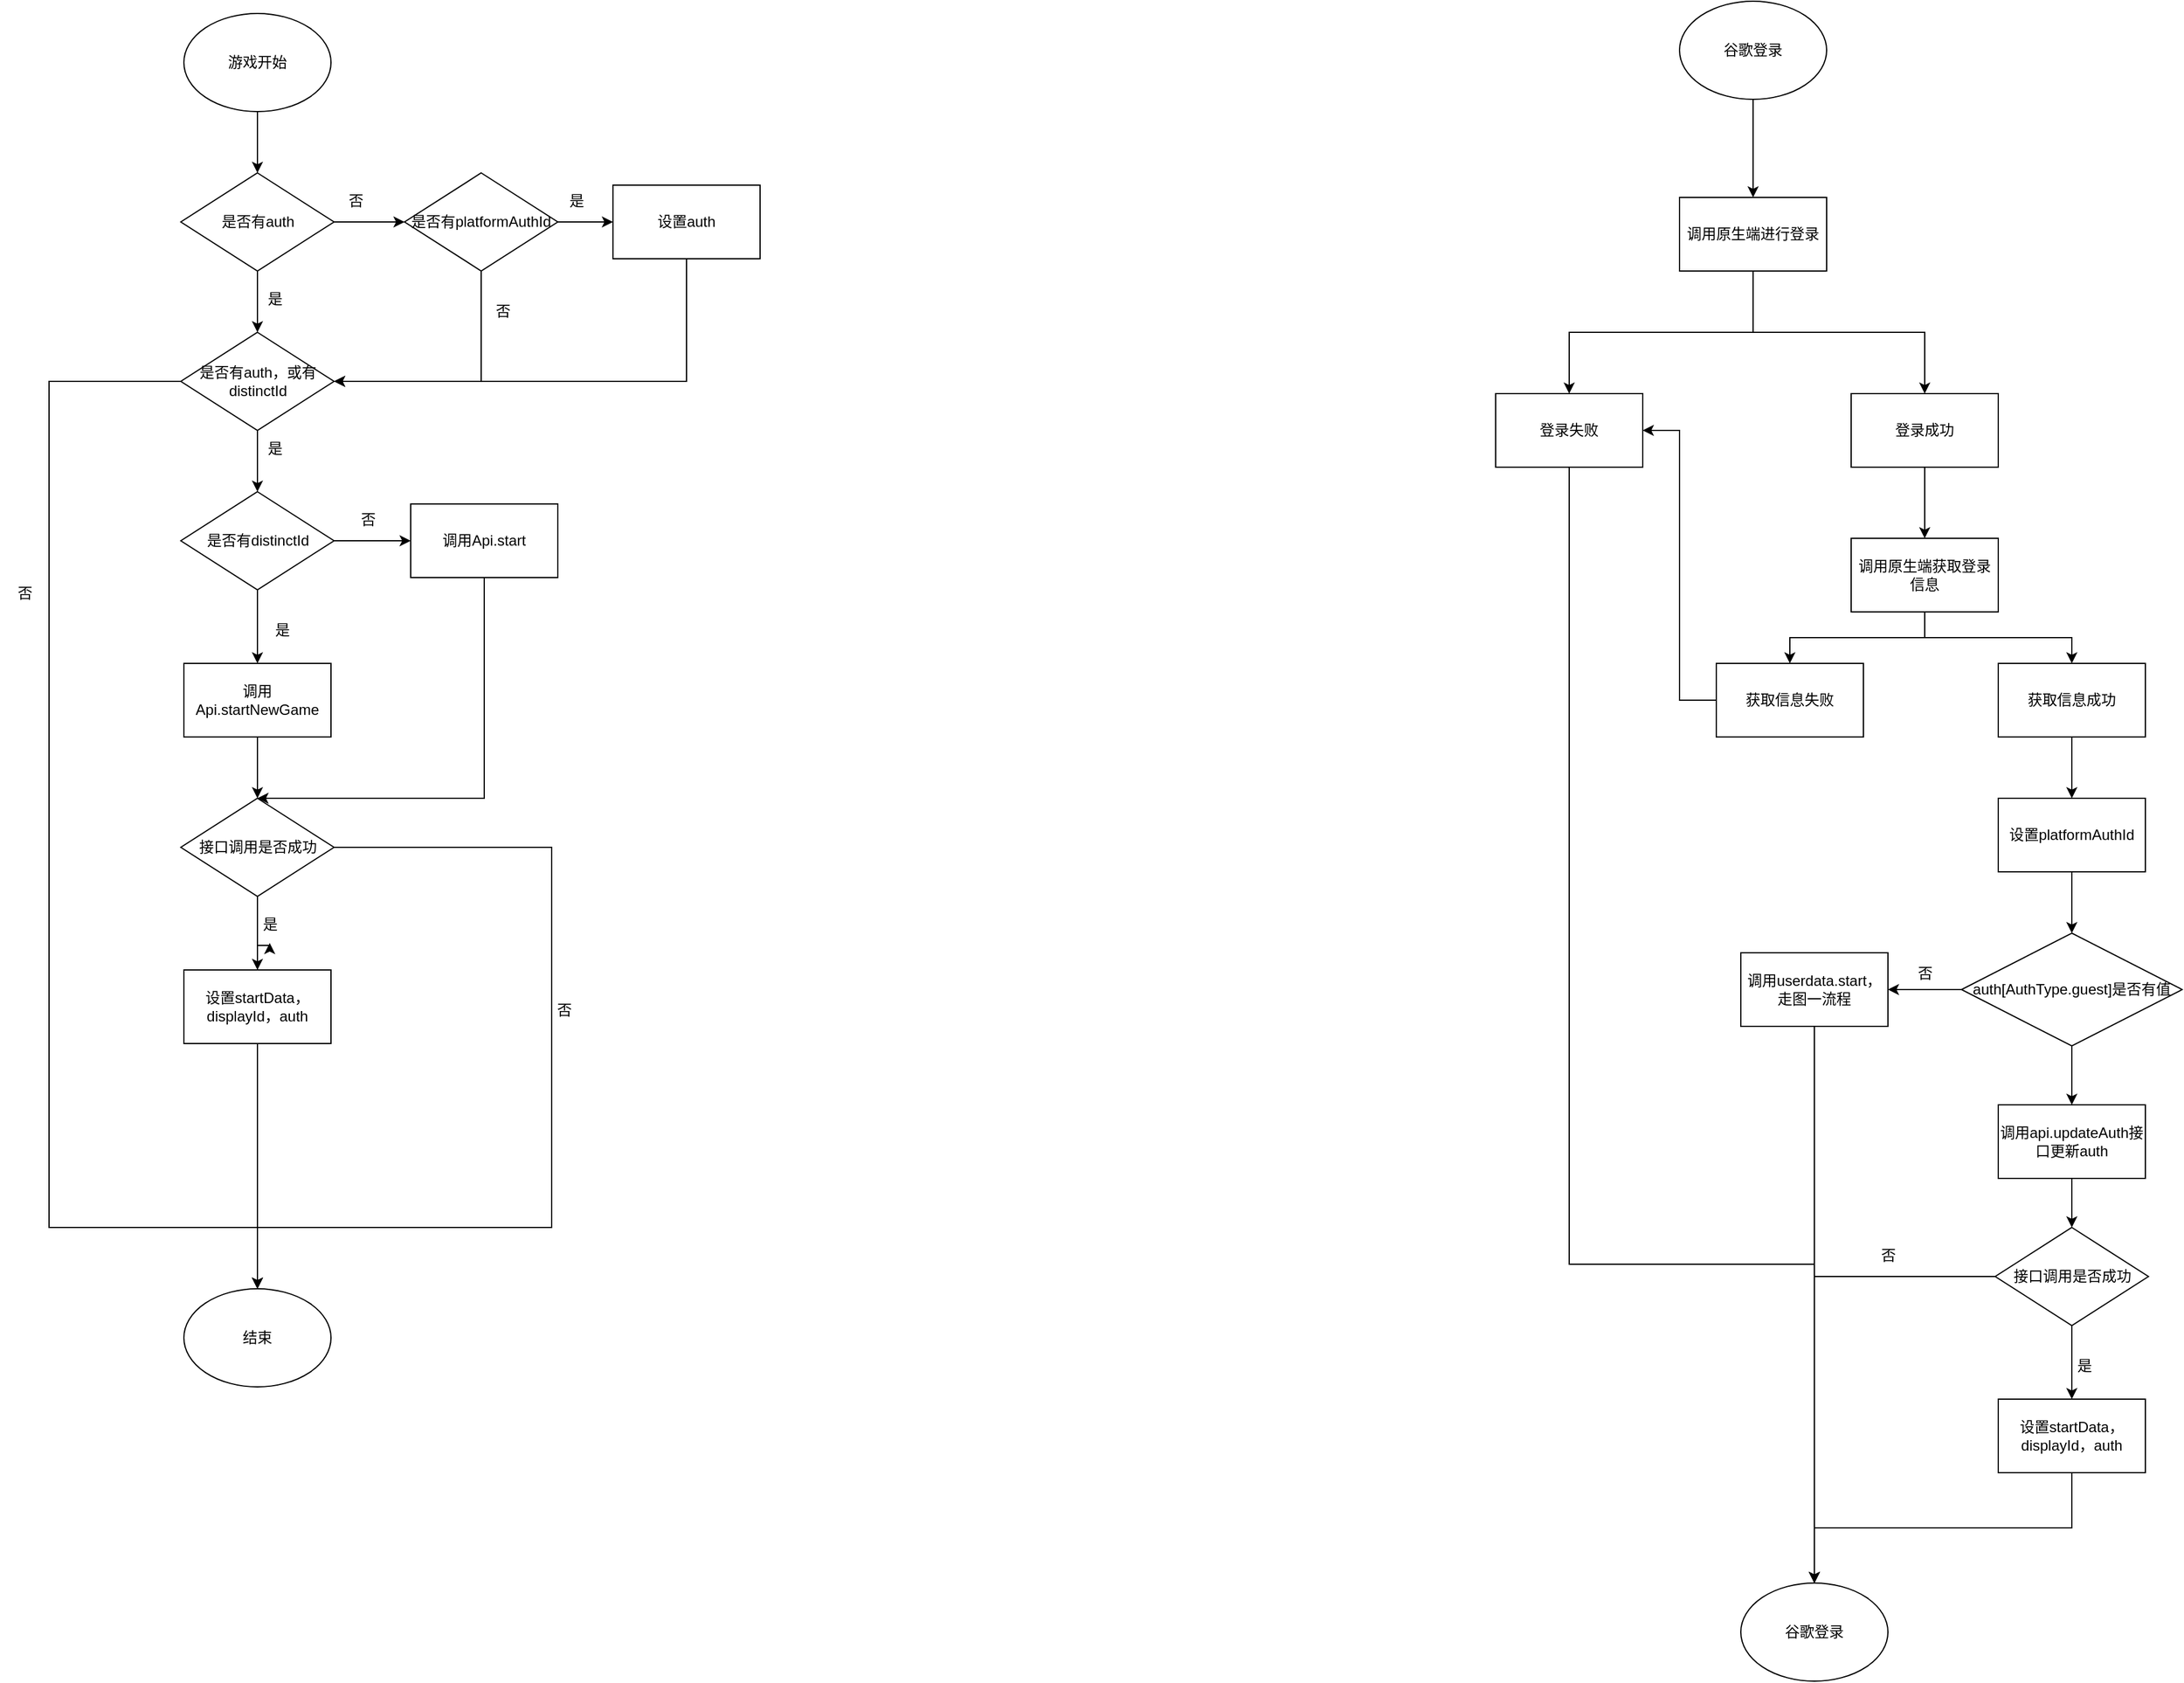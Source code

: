 <mxfile version="25.0.1">
  <diagram name="第 1 页" id="TjLUrsgqtLSb1FgyB3Km">
    <mxGraphModel dx="1434" dy="738" grid="1" gridSize="10" guides="1" tooltips="1" connect="1" arrows="1" fold="1" page="1" pageScale="1" pageWidth="827" pageHeight="1169" math="0" shadow="0">
      <root>
        <mxCell id="0" />
        <mxCell id="1" parent="0" />
        <mxCell id="KTgzHnojF0-aBPa9-sYv-3" value="" style="edgeStyle=orthogonalEdgeStyle;rounded=0;orthogonalLoop=1;jettySize=auto;html=1;" edge="1" parent="1" source="KTgzHnojF0-aBPa9-sYv-1" target="KTgzHnojF0-aBPa9-sYv-2">
          <mxGeometry relative="1" as="geometry" />
        </mxCell>
        <mxCell id="KTgzHnojF0-aBPa9-sYv-1" value="游戏开始" style="ellipse;whiteSpace=wrap;html=1;" vertex="1" parent="1">
          <mxGeometry x="340" y="10" width="120" height="80" as="geometry" />
        </mxCell>
        <mxCell id="KTgzHnojF0-aBPa9-sYv-5" style="edgeStyle=orthogonalEdgeStyle;rounded=0;orthogonalLoop=1;jettySize=auto;html=1;exitX=0.5;exitY=1;exitDx=0;exitDy=0;entryX=0.5;entryY=0;entryDx=0;entryDy=0;" edge="1" parent="1" source="KTgzHnojF0-aBPa9-sYv-2" target="KTgzHnojF0-aBPa9-sYv-4">
          <mxGeometry relative="1" as="geometry" />
        </mxCell>
        <mxCell id="KTgzHnojF0-aBPa9-sYv-11" value="" style="edgeStyle=orthogonalEdgeStyle;rounded=0;orthogonalLoop=1;jettySize=auto;html=1;" edge="1" parent="1" source="KTgzHnojF0-aBPa9-sYv-2" target="KTgzHnojF0-aBPa9-sYv-10">
          <mxGeometry relative="1" as="geometry" />
        </mxCell>
        <mxCell id="KTgzHnojF0-aBPa9-sYv-2" value="是否有auth" style="rhombus;whiteSpace=wrap;html=1;" vertex="1" parent="1">
          <mxGeometry x="337.5" y="140" width="125" height="80" as="geometry" />
        </mxCell>
        <mxCell id="KTgzHnojF0-aBPa9-sYv-8" style="edgeStyle=orthogonalEdgeStyle;rounded=0;orthogonalLoop=1;jettySize=auto;html=1;exitX=0;exitY=0.5;exitDx=0;exitDy=0;" edge="1" parent="1" source="KTgzHnojF0-aBPa9-sYv-4" target="KTgzHnojF0-aBPa9-sYv-7">
          <mxGeometry relative="1" as="geometry">
            <Array as="points">
              <mxPoint x="230" y="310" />
              <mxPoint x="230" y="1000" />
              <mxPoint x="400" y="1000" />
            </Array>
          </mxGeometry>
        </mxCell>
        <mxCell id="KTgzHnojF0-aBPa9-sYv-20" value="" style="edgeStyle=orthogonalEdgeStyle;rounded=0;orthogonalLoop=1;jettySize=auto;html=1;" edge="1" parent="1" source="KTgzHnojF0-aBPa9-sYv-4" target="KTgzHnojF0-aBPa9-sYv-19">
          <mxGeometry relative="1" as="geometry" />
        </mxCell>
        <mxCell id="KTgzHnojF0-aBPa9-sYv-4" value="是否有auth，或有distinctId" style="rhombus;whiteSpace=wrap;html=1;" vertex="1" parent="1">
          <mxGeometry x="337.5" y="270" width="125" height="80" as="geometry" />
        </mxCell>
        <mxCell id="KTgzHnojF0-aBPa9-sYv-6" value="是" style="text;html=1;align=center;verticalAlign=middle;resizable=0;points=[];autosize=1;strokeColor=none;fillColor=none;" vertex="1" parent="1">
          <mxGeometry x="394" y="228" width="40" height="30" as="geometry" />
        </mxCell>
        <mxCell id="KTgzHnojF0-aBPa9-sYv-7" value="结束" style="ellipse;whiteSpace=wrap;html=1;" vertex="1" parent="1">
          <mxGeometry x="340" y="1050" width="120" height="80" as="geometry" />
        </mxCell>
        <mxCell id="KTgzHnojF0-aBPa9-sYv-9" value="否" style="text;html=1;align=center;verticalAlign=middle;resizable=0;points=[];autosize=1;strokeColor=none;fillColor=none;" vertex="1" parent="1">
          <mxGeometry x="190" y="468" width="40" height="30" as="geometry" />
        </mxCell>
        <mxCell id="KTgzHnojF0-aBPa9-sYv-14" value="" style="edgeStyle=orthogonalEdgeStyle;rounded=0;orthogonalLoop=1;jettySize=auto;html=1;" edge="1" parent="1" source="KTgzHnojF0-aBPa9-sYv-10" target="KTgzHnojF0-aBPa9-sYv-13">
          <mxGeometry relative="1" as="geometry" />
        </mxCell>
        <mxCell id="KTgzHnojF0-aBPa9-sYv-17" style="edgeStyle=orthogonalEdgeStyle;rounded=0;orthogonalLoop=1;jettySize=auto;html=1;exitX=0.5;exitY=1;exitDx=0;exitDy=0;entryX=1;entryY=0.5;entryDx=0;entryDy=0;" edge="1" parent="1" source="KTgzHnojF0-aBPa9-sYv-10" target="KTgzHnojF0-aBPa9-sYv-4">
          <mxGeometry relative="1" as="geometry" />
        </mxCell>
        <mxCell id="KTgzHnojF0-aBPa9-sYv-10" value="是否有platformAuthId" style="rhombus;whiteSpace=wrap;html=1;" vertex="1" parent="1">
          <mxGeometry x="520" y="140" width="125" height="80" as="geometry" />
        </mxCell>
        <mxCell id="KTgzHnojF0-aBPa9-sYv-12" value="否" style="text;html=1;align=center;verticalAlign=middle;resizable=0;points=[];autosize=1;strokeColor=none;fillColor=none;" vertex="1" parent="1">
          <mxGeometry x="460" y="148" width="40" height="30" as="geometry" />
        </mxCell>
        <mxCell id="KTgzHnojF0-aBPa9-sYv-16" style="edgeStyle=orthogonalEdgeStyle;rounded=0;orthogonalLoop=1;jettySize=auto;html=1;exitX=0.5;exitY=1;exitDx=0;exitDy=0;entryX=1;entryY=0.5;entryDx=0;entryDy=0;" edge="1" parent="1" source="KTgzHnojF0-aBPa9-sYv-13" target="KTgzHnojF0-aBPa9-sYv-4">
          <mxGeometry relative="1" as="geometry" />
        </mxCell>
        <mxCell id="KTgzHnojF0-aBPa9-sYv-13" value="设置auth" style="rounded=0;whiteSpace=wrap;html=1;" vertex="1" parent="1">
          <mxGeometry x="690" y="150" width="120" height="60" as="geometry" />
        </mxCell>
        <mxCell id="KTgzHnojF0-aBPa9-sYv-15" value="是" style="text;html=1;align=center;verticalAlign=middle;resizable=0;points=[];autosize=1;strokeColor=none;fillColor=none;" vertex="1" parent="1">
          <mxGeometry x="640" y="148" width="40" height="30" as="geometry" />
        </mxCell>
        <mxCell id="KTgzHnojF0-aBPa9-sYv-18" value="否" style="text;html=1;align=center;verticalAlign=middle;resizable=0;points=[];autosize=1;strokeColor=none;fillColor=none;" vertex="1" parent="1">
          <mxGeometry x="580" y="238" width="40" height="30" as="geometry" />
        </mxCell>
        <mxCell id="KTgzHnojF0-aBPa9-sYv-23" value="" style="edgeStyle=orthogonalEdgeStyle;rounded=0;orthogonalLoop=1;jettySize=auto;html=1;" edge="1" parent="1" source="KTgzHnojF0-aBPa9-sYv-19" target="KTgzHnojF0-aBPa9-sYv-22">
          <mxGeometry relative="1" as="geometry" />
        </mxCell>
        <mxCell id="KTgzHnojF0-aBPa9-sYv-27" value="" style="edgeStyle=orthogonalEdgeStyle;rounded=0;orthogonalLoop=1;jettySize=auto;html=1;" edge="1" parent="1" source="KTgzHnojF0-aBPa9-sYv-19" target="KTgzHnojF0-aBPa9-sYv-26">
          <mxGeometry relative="1" as="geometry" />
        </mxCell>
        <mxCell id="KTgzHnojF0-aBPa9-sYv-19" value="是否有distinctId" style="rhombus;whiteSpace=wrap;html=1;" vertex="1" parent="1">
          <mxGeometry x="337.5" y="400" width="125" height="80" as="geometry" />
        </mxCell>
        <mxCell id="KTgzHnojF0-aBPa9-sYv-21" value="是" style="text;html=1;align=center;verticalAlign=middle;resizable=0;points=[];autosize=1;strokeColor=none;fillColor=none;" vertex="1" parent="1">
          <mxGeometry x="394" y="350" width="40" height="30" as="geometry" />
        </mxCell>
        <mxCell id="KTgzHnojF0-aBPa9-sYv-30" value="" style="edgeStyle=orthogonalEdgeStyle;rounded=0;orthogonalLoop=1;jettySize=auto;html=1;" edge="1" parent="1" source="KTgzHnojF0-aBPa9-sYv-22" target="KTgzHnojF0-aBPa9-sYv-29">
          <mxGeometry relative="1" as="geometry" />
        </mxCell>
        <mxCell id="KTgzHnojF0-aBPa9-sYv-22" value="调用Api.startNewGame" style="whiteSpace=wrap;html=1;" vertex="1" parent="1">
          <mxGeometry x="340" y="540" width="120" height="60" as="geometry" />
        </mxCell>
        <mxCell id="KTgzHnojF0-aBPa9-sYv-24" value="是" style="text;html=1;align=center;verticalAlign=middle;resizable=0;points=[];autosize=1;strokeColor=none;fillColor=none;" vertex="1" parent="1">
          <mxGeometry x="400" y="498" width="40" height="30" as="geometry" />
        </mxCell>
        <mxCell id="KTgzHnojF0-aBPa9-sYv-32" style="edgeStyle=orthogonalEdgeStyle;rounded=0;orthogonalLoop=1;jettySize=auto;html=1;exitX=0.5;exitY=1;exitDx=0;exitDy=0;entryX=0.5;entryY=0;entryDx=0;entryDy=0;" edge="1" parent="1" source="KTgzHnojF0-aBPa9-sYv-26" target="KTgzHnojF0-aBPa9-sYv-29">
          <mxGeometry relative="1" as="geometry">
            <Array as="points">
              <mxPoint x="585" y="650" />
            </Array>
          </mxGeometry>
        </mxCell>
        <mxCell id="KTgzHnojF0-aBPa9-sYv-26" value="调用Api.start" style="whiteSpace=wrap;html=1;" vertex="1" parent="1">
          <mxGeometry x="525" y="410" width="120" height="60" as="geometry" />
        </mxCell>
        <mxCell id="KTgzHnojF0-aBPa9-sYv-28" value="否" style="text;html=1;align=center;verticalAlign=middle;resizable=0;points=[];autosize=1;strokeColor=none;fillColor=none;" vertex="1" parent="1">
          <mxGeometry x="470" y="408" width="40" height="30" as="geometry" />
        </mxCell>
        <mxCell id="KTgzHnojF0-aBPa9-sYv-37" value="" style="edgeStyle=orthogonalEdgeStyle;rounded=0;orthogonalLoop=1;jettySize=auto;html=1;" edge="1" parent="1" source="KTgzHnojF0-aBPa9-sYv-29" target="KTgzHnojF0-aBPa9-sYv-36">
          <mxGeometry relative="1" as="geometry" />
        </mxCell>
        <mxCell id="KTgzHnojF0-aBPa9-sYv-40" style="edgeStyle=orthogonalEdgeStyle;rounded=0;orthogonalLoop=1;jettySize=auto;html=1;exitX=1;exitY=0.5;exitDx=0;exitDy=0;entryX=0.5;entryY=0;entryDx=0;entryDy=0;" edge="1" parent="1" source="KTgzHnojF0-aBPa9-sYv-29" target="KTgzHnojF0-aBPa9-sYv-7">
          <mxGeometry relative="1" as="geometry">
            <Array as="points">
              <mxPoint x="640" y="690" />
              <mxPoint x="640" y="1000" />
              <mxPoint x="400" y="1000" />
            </Array>
          </mxGeometry>
        </mxCell>
        <mxCell id="KTgzHnojF0-aBPa9-sYv-29" value="接口调用是否成功" style="rhombus;whiteSpace=wrap;html=1;" vertex="1" parent="1">
          <mxGeometry x="337.5" y="650" width="125" height="80" as="geometry" />
        </mxCell>
        <mxCell id="KTgzHnojF0-aBPa9-sYv-39" style="edgeStyle=orthogonalEdgeStyle;rounded=0;orthogonalLoop=1;jettySize=auto;html=1;exitX=0.5;exitY=1;exitDx=0;exitDy=0;entryX=0.5;entryY=0;entryDx=0;entryDy=0;" edge="1" parent="1" source="KTgzHnojF0-aBPa9-sYv-36" target="KTgzHnojF0-aBPa9-sYv-7">
          <mxGeometry relative="1" as="geometry" />
        </mxCell>
        <mxCell id="KTgzHnojF0-aBPa9-sYv-69" value="" style="edgeStyle=orthogonalEdgeStyle;rounded=0;orthogonalLoop=1;jettySize=auto;html=1;" edge="1" parent="1" source="KTgzHnojF0-aBPa9-sYv-36" target="KTgzHnojF0-aBPa9-sYv-38">
          <mxGeometry relative="1" as="geometry" />
        </mxCell>
        <mxCell id="KTgzHnojF0-aBPa9-sYv-36" value="设置startData，displayId，auth" style="whiteSpace=wrap;html=1;" vertex="1" parent="1">
          <mxGeometry x="340" y="790" width="120" height="60" as="geometry" />
        </mxCell>
        <mxCell id="KTgzHnojF0-aBPa9-sYv-38" value="是" style="text;html=1;align=center;verticalAlign=middle;resizable=0;points=[];autosize=1;strokeColor=none;fillColor=none;" vertex="1" parent="1">
          <mxGeometry x="390" y="738" width="40" height="30" as="geometry" />
        </mxCell>
        <mxCell id="KTgzHnojF0-aBPa9-sYv-41" value="否" style="text;html=1;align=center;verticalAlign=middle;resizable=0;points=[];autosize=1;strokeColor=none;fillColor=none;" vertex="1" parent="1">
          <mxGeometry x="630" y="808" width="40" height="30" as="geometry" />
        </mxCell>
        <mxCell id="KTgzHnojF0-aBPa9-sYv-44" value="" style="edgeStyle=orthogonalEdgeStyle;rounded=0;orthogonalLoop=1;jettySize=auto;html=1;" edge="1" parent="1" source="KTgzHnojF0-aBPa9-sYv-42" target="KTgzHnojF0-aBPa9-sYv-43">
          <mxGeometry relative="1" as="geometry" />
        </mxCell>
        <mxCell id="KTgzHnojF0-aBPa9-sYv-42" value="谷歌登录" style="ellipse;whiteSpace=wrap;html=1;" vertex="1" parent="1">
          <mxGeometry x="1560" width="120" height="80" as="geometry" />
        </mxCell>
        <mxCell id="KTgzHnojF0-aBPa9-sYv-46" style="edgeStyle=orthogonalEdgeStyle;rounded=0;orthogonalLoop=1;jettySize=auto;html=1;exitX=0.5;exitY=1;exitDx=0;exitDy=0;entryX=0.5;entryY=0;entryDx=0;entryDy=0;" edge="1" parent="1" source="KTgzHnojF0-aBPa9-sYv-43" target="KTgzHnojF0-aBPa9-sYv-45">
          <mxGeometry relative="1" as="geometry" />
        </mxCell>
        <mxCell id="KTgzHnojF0-aBPa9-sYv-50" style="edgeStyle=orthogonalEdgeStyle;rounded=0;orthogonalLoop=1;jettySize=auto;html=1;exitX=0.5;exitY=1;exitDx=0;exitDy=0;entryX=0.5;entryY=0;entryDx=0;entryDy=0;" edge="1" parent="1" source="KTgzHnojF0-aBPa9-sYv-43" target="KTgzHnojF0-aBPa9-sYv-49">
          <mxGeometry relative="1" as="geometry" />
        </mxCell>
        <mxCell id="KTgzHnojF0-aBPa9-sYv-43" value="调用原生端进行登录" style="rounded=0;whiteSpace=wrap;html=1;" vertex="1" parent="1">
          <mxGeometry x="1560" y="160" width="120" height="60" as="geometry" />
        </mxCell>
        <mxCell id="KTgzHnojF0-aBPa9-sYv-67" style="edgeStyle=orthogonalEdgeStyle;rounded=0;orthogonalLoop=1;jettySize=auto;html=1;exitX=0.5;exitY=1;exitDx=0;exitDy=0;" edge="1" parent="1" source="KTgzHnojF0-aBPa9-sYv-45" target="KTgzHnojF0-aBPa9-sYv-47">
          <mxGeometry relative="1" as="geometry">
            <Array as="points">
              <mxPoint x="1470" y="1030" />
              <mxPoint x="1670" y="1030" />
            </Array>
          </mxGeometry>
        </mxCell>
        <mxCell id="KTgzHnojF0-aBPa9-sYv-45" value="登录失败" style="rounded=0;whiteSpace=wrap;html=1;" vertex="1" parent="1">
          <mxGeometry x="1410" y="320" width="120" height="60" as="geometry" />
        </mxCell>
        <mxCell id="KTgzHnojF0-aBPa9-sYv-47" value="谷歌登录" style="ellipse;whiteSpace=wrap;html=1;" vertex="1" parent="1">
          <mxGeometry x="1610" y="1290" width="120" height="80" as="geometry" />
        </mxCell>
        <mxCell id="KTgzHnojF0-aBPa9-sYv-52" value="" style="edgeStyle=orthogonalEdgeStyle;rounded=0;orthogonalLoop=1;jettySize=auto;html=1;" edge="1" parent="1" source="KTgzHnojF0-aBPa9-sYv-49" target="KTgzHnojF0-aBPa9-sYv-51">
          <mxGeometry relative="1" as="geometry" />
        </mxCell>
        <mxCell id="KTgzHnojF0-aBPa9-sYv-49" value="登录成功" style="rounded=0;whiteSpace=wrap;html=1;" vertex="1" parent="1">
          <mxGeometry x="1700" y="320" width="120" height="60" as="geometry" />
        </mxCell>
        <mxCell id="KTgzHnojF0-aBPa9-sYv-54" style="edgeStyle=orthogonalEdgeStyle;rounded=0;orthogonalLoop=1;jettySize=auto;html=1;exitX=0.5;exitY=1;exitDx=0;exitDy=0;entryX=0.5;entryY=0;entryDx=0;entryDy=0;" edge="1" parent="1" source="KTgzHnojF0-aBPa9-sYv-51" target="KTgzHnojF0-aBPa9-sYv-53">
          <mxGeometry relative="1" as="geometry" />
        </mxCell>
        <mxCell id="KTgzHnojF0-aBPa9-sYv-57" style="edgeStyle=orthogonalEdgeStyle;rounded=0;orthogonalLoop=1;jettySize=auto;html=1;exitX=0.5;exitY=1;exitDx=0;exitDy=0;" edge="1" parent="1" source="KTgzHnojF0-aBPa9-sYv-51" target="KTgzHnojF0-aBPa9-sYv-56">
          <mxGeometry relative="1" as="geometry" />
        </mxCell>
        <mxCell id="KTgzHnojF0-aBPa9-sYv-51" value="调用原生端获取登录信息" style="rounded=0;whiteSpace=wrap;html=1;" vertex="1" parent="1">
          <mxGeometry x="1700" y="438" width="120" height="60" as="geometry" />
        </mxCell>
        <mxCell id="KTgzHnojF0-aBPa9-sYv-55" style="edgeStyle=orthogonalEdgeStyle;rounded=0;orthogonalLoop=1;jettySize=auto;html=1;exitX=0;exitY=0.5;exitDx=0;exitDy=0;entryX=1;entryY=0.5;entryDx=0;entryDy=0;" edge="1" parent="1" source="KTgzHnojF0-aBPa9-sYv-53" target="KTgzHnojF0-aBPa9-sYv-45">
          <mxGeometry relative="1" as="geometry" />
        </mxCell>
        <mxCell id="KTgzHnojF0-aBPa9-sYv-53" value="获取信息失败" style="rounded=0;whiteSpace=wrap;html=1;" vertex="1" parent="1">
          <mxGeometry x="1590" y="540" width="120" height="60" as="geometry" />
        </mxCell>
        <mxCell id="KTgzHnojF0-aBPa9-sYv-59" value="" style="edgeStyle=orthogonalEdgeStyle;rounded=0;orthogonalLoop=1;jettySize=auto;html=1;" edge="1" parent="1" source="KTgzHnojF0-aBPa9-sYv-56" target="KTgzHnojF0-aBPa9-sYv-58">
          <mxGeometry relative="1" as="geometry" />
        </mxCell>
        <mxCell id="KTgzHnojF0-aBPa9-sYv-56" value="获取信息成功" style="rounded=0;whiteSpace=wrap;html=1;" vertex="1" parent="1">
          <mxGeometry x="1820" y="540" width="120" height="60" as="geometry" />
        </mxCell>
        <mxCell id="KTgzHnojF0-aBPa9-sYv-61" value="" style="edgeStyle=orthogonalEdgeStyle;rounded=0;orthogonalLoop=1;jettySize=auto;html=1;" edge="1" parent="1" source="KTgzHnojF0-aBPa9-sYv-58" target="KTgzHnojF0-aBPa9-sYv-60">
          <mxGeometry relative="1" as="geometry" />
        </mxCell>
        <mxCell id="KTgzHnojF0-aBPa9-sYv-58" value="设置platformAuthId" style="rounded=0;whiteSpace=wrap;html=1;" vertex="1" parent="1">
          <mxGeometry x="1820" y="650" width="120" height="60" as="geometry" />
        </mxCell>
        <mxCell id="KTgzHnojF0-aBPa9-sYv-63" value="" style="edgeStyle=orthogonalEdgeStyle;rounded=0;orthogonalLoop=1;jettySize=auto;html=1;" edge="1" parent="1" source="KTgzHnojF0-aBPa9-sYv-60" target="KTgzHnojF0-aBPa9-sYv-62">
          <mxGeometry relative="1" as="geometry" />
        </mxCell>
        <mxCell id="KTgzHnojF0-aBPa9-sYv-68" value="" style="edgeStyle=orthogonalEdgeStyle;rounded=0;orthogonalLoop=1;jettySize=auto;html=1;" edge="1" parent="1" source="KTgzHnojF0-aBPa9-sYv-60" target="KTgzHnojF0-aBPa9-sYv-66">
          <mxGeometry relative="1" as="geometry" />
        </mxCell>
        <mxCell id="KTgzHnojF0-aBPa9-sYv-60" value="auth[AuthType.guest]是否有值" style="rhombus;whiteSpace=wrap;html=1;" vertex="1" parent="1">
          <mxGeometry x="1790" y="760" width="180" height="92" as="geometry" />
        </mxCell>
        <mxCell id="KTgzHnojF0-aBPa9-sYv-64" style="edgeStyle=orthogonalEdgeStyle;rounded=0;orthogonalLoop=1;jettySize=auto;html=1;exitX=0.5;exitY=1;exitDx=0;exitDy=0;entryX=0.5;entryY=0;entryDx=0;entryDy=0;" edge="1" parent="1" source="KTgzHnojF0-aBPa9-sYv-62" target="KTgzHnojF0-aBPa9-sYv-47">
          <mxGeometry relative="1" as="geometry" />
        </mxCell>
        <mxCell id="KTgzHnojF0-aBPa9-sYv-62" value="调用userdata.start，走图一流程" style="rounded=0;whiteSpace=wrap;html=1;" vertex="1" parent="1">
          <mxGeometry x="1610" y="776" width="120" height="60" as="geometry" />
        </mxCell>
        <mxCell id="KTgzHnojF0-aBPa9-sYv-65" value="否" style="text;html=1;align=center;verticalAlign=middle;resizable=0;points=[];autosize=1;strokeColor=none;fillColor=none;" vertex="1" parent="1">
          <mxGeometry x="1740" y="778" width="40" height="30" as="geometry" />
        </mxCell>
        <mxCell id="KTgzHnojF0-aBPa9-sYv-74" value="" style="edgeStyle=orthogonalEdgeStyle;rounded=0;orthogonalLoop=1;jettySize=auto;html=1;" edge="1" parent="1" source="KTgzHnojF0-aBPa9-sYv-66" target="KTgzHnojF0-aBPa9-sYv-72">
          <mxGeometry relative="1" as="geometry" />
        </mxCell>
        <mxCell id="KTgzHnojF0-aBPa9-sYv-66" value="调用api.updateAuth接口更新auth" style="rounded=0;whiteSpace=wrap;html=1;" vertex="1" parent="1">
          <mxGeometry x="1820" y="900" width="120" height="60" as="geometry" />
        </mxCell>
        <mxCell id="KTgzHnojF0-aBPa9-sYv-75" style="edgeStyle=orthogonalEdgeStyle;rounded=0;orthogonalLoop=1;jettySize=auto;html=1;exitX=0;exitY=0.5;exitDx=0;exitDy=0;entryX=0.5;entryY=0;entryDx=0;entryDy=0;" edge="1" parent="1" source="KTgzHnojF0-aBPa9-sYv-72" target="KTgzHnojF0-aBPa9-sYv-47">
          <mxGeometry relative="1" as="geometry" />
        </mxCell>
        <mxCell id="KTgzHnojF0-aBPa9-sYv-77" style="edgeStyle=orthogonalEdgeStyle;rounded=0;orthogonalLoop=1;jettySize=auto;html=1;exitX=0.5;exitY=1;exitDx=0;exitDy=0;entryX=0.5;entryY=0;entryDx=0;entryDy=0;" edge="1" parent="1" source="KTgzHnojF0-aBPa9-sYv-72" target="KTgzHnojF0-aBPa9-sYv-73">
          <mxGeometry relative="1" as="geometry" />
        </mxCell>
        <mxCell id="KTgzHnojF0-aBPa9-sYv-72" value="接口调用是否成功" style="rhombus;whiteSpace=wrap;html=1;" vertex="1" parent="1">
          <mxGeometry x="1817.5" y="1000" width="125" height="80" as="geometry" />
        </mxCell>
        <mxCell id="KTgzHnojF0-aBPa9-sYv-78" style="edgeStyle=orthogonalEdgeStyle;rounded=0;orthogonalLoop=1;jettySize=auto;html=1;exitX=0.5;exitY=1;exitDx=0;exitDy=0;" edge="1" parent="1" source="KTgzHnojF0-aBPa9-sYv-73" target="KTgzHnojF0-aBPa9-sYv-47">
          <mxGeometry relative="1" as="geometry" />
        </mxCell>
        <mxCell id="KTgzHnojF0-aBPa9-sYv-73" value="设置startData，displayId，auth" style="whiteSpace=wrap;html=1;" vertex="1" parent="1">
          <mxGeometry x="1820" y="1140" width="120" height="60" as="geometry" />
        </mxCell>
        <mxCell id="KTgzHnojF0-aBPa9-sYv-76" value="否" style="text;html=1;align=center;verticalAlign=middle;resizable=0;points=[];autosize=1;strokeColor=none;fillColor=none;" vertex="1" parent="1">
          <mxGeometry x="1710" y="1008" width="40" height="30" as="geometry" />
        </mxCell>
        <mxCell id="KTgzHnojF0-aBPa9-sYv-79" value="是" style="text;html=1;align=center;verticalAlign=middle;resizable=0;points=[];autosize=1;strokeColor=none;fillColor=none;" vertex="1" parent="1">
          <mxGeometry x="1870" y="1098" width="40" height="30" as="geometry" />
        </mxCell>
      </root>
    </mxGraphModel>
  </diagram>
</mxfile>

